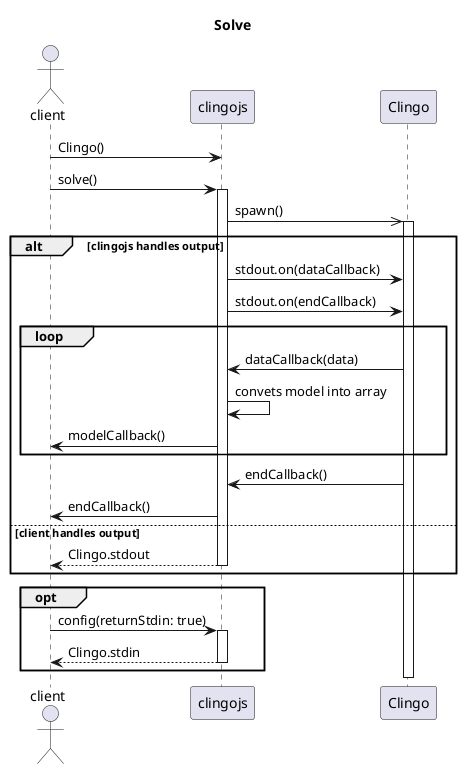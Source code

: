 @startuml
title Solve

actor client

client -> clingojs : Clingo()
client -> clingojs ++ : solve()

clingojs ->> Clingo ++ : spawn()
alt clingojs handles output
    clingojs -> Clingo : stdout.on(dataCallback)
    clingojs -> Clingo : stdout.on(endCallback)

    loop
        Clingo -> clingojs : dataCallback(data)
        clingojs -> clingojs : convets model into array
        clingojs -> client : modelCallback()
    end

    Clingo -> clingojs : endCallback()
    clingojs -> client  : endCallback()
else client handles output
    clingojs --> client -- : Clingo.stdout
end

opt 
    client -> clingojs ++ : config(returnStdin: true)
    clingojs --> client -- : Clingo.stdin
end

deactivate Clingo

@enduml